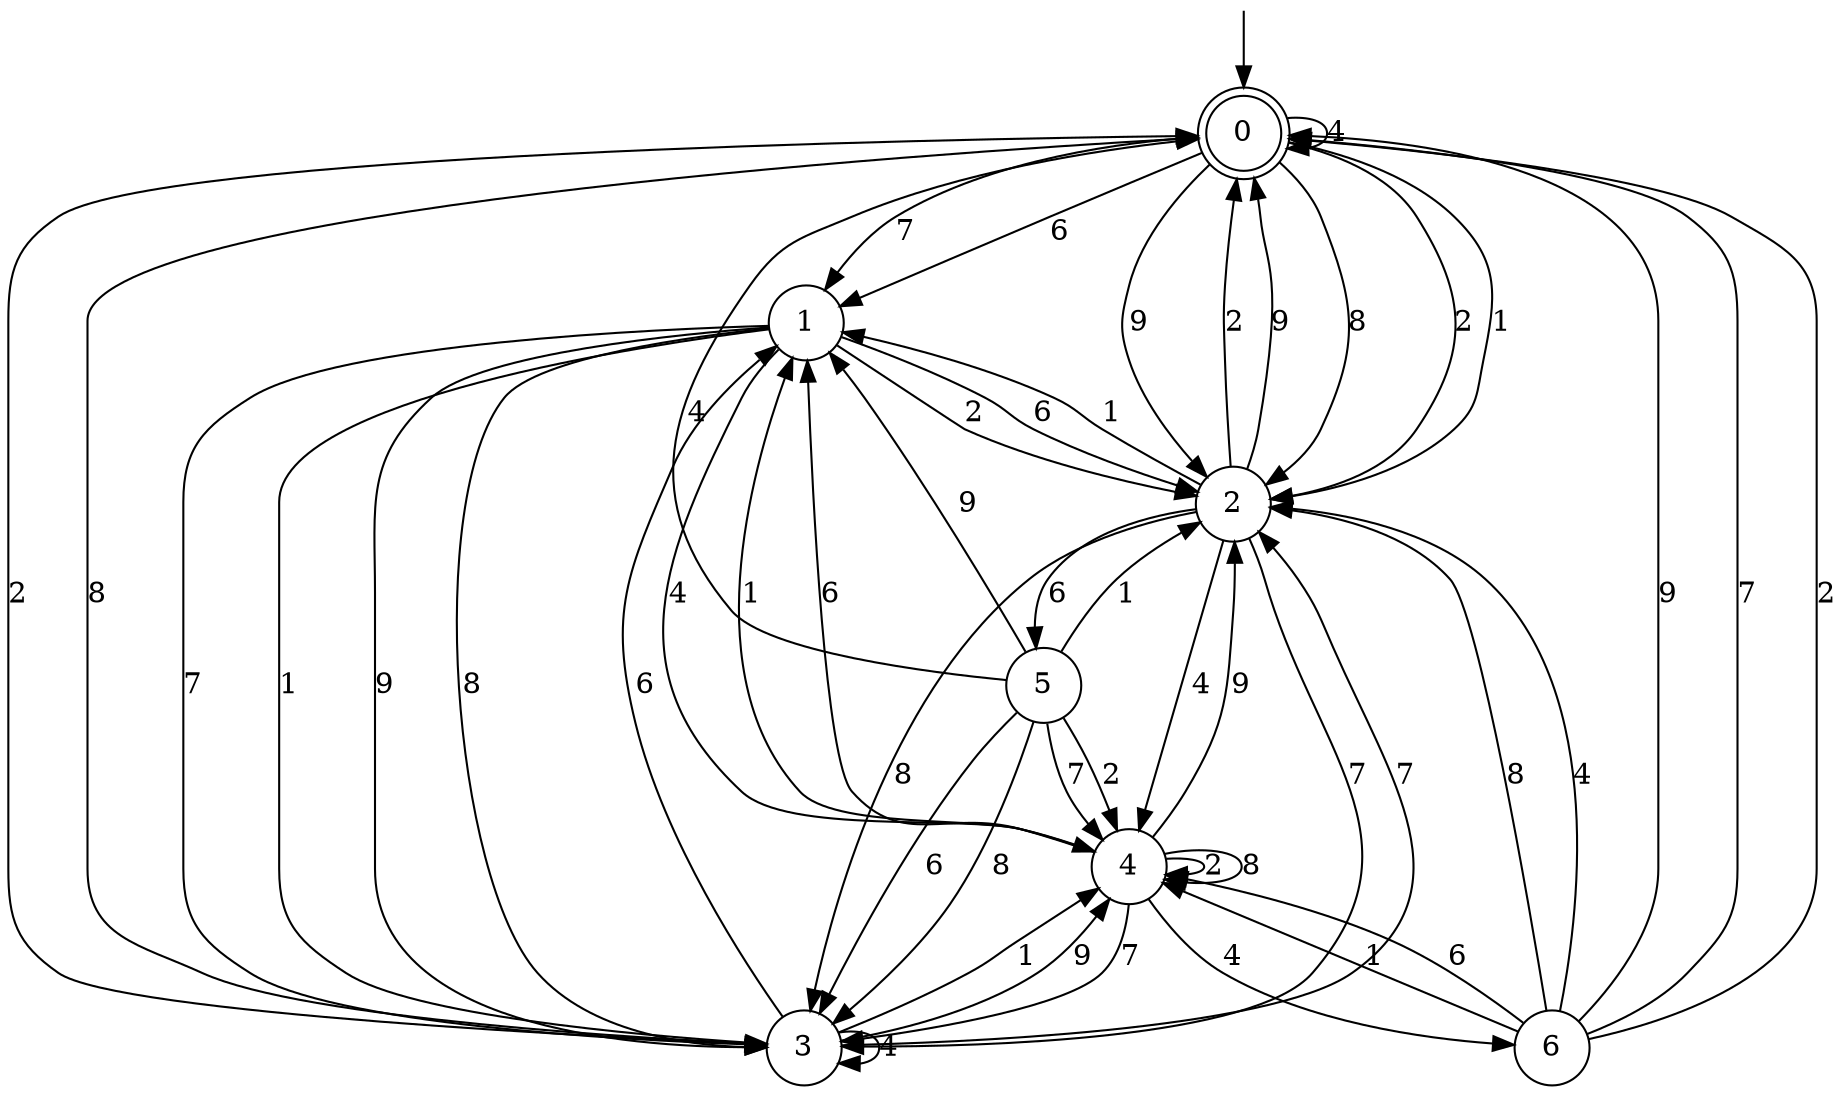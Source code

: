 digraph g {

	s0 [shape="doublecircle" label="0"];
	s1 [shape="circle" label="1"];
	s2 [shape="circle" label="2"];
	s3 [shape="circle" label="3"];
	s4 [shape="circle" label="4"];
	s5 [shape="circle" label="5"];
	s6 [shape="circle" label="6"];
	s0 -> s1 [label="7"];
	s0 -> s2 [label="2"];
	s0 -> s2 [label="1"];
	s0 -> s1 [label="6"];
	s0 -> s2 [label="9"];
	s0 -> s2 [label="8"];
	s0 -> s0 [label="4"];
	s1 -> s3 [label="7"];
	s1 -> s2 [label="2"];
	s1 -> s3 [label="1"];
	s1 -> s2 [label="6"];
	s1 -> s3 [label="9"];
	s1 -> s3 [label="8"];
	s1 -> s4 [label="4"];
	s2 -> s3 [label="7"];
	s2 -> s0 [label="2"];
	s2 -> s1 [label="1"];
	s2 -> s5 [label="6"];
	s2 -> s0 [label="9"];
	s2 -> s3 [label="8"];
	s2 -> s4 [label="4"];
	s3 -> s2 [label="7"];
	s3 -> s0 [label="2"];
	s3 -> s4 [label="1"];
	s3 -> s1 [label="6"];
	s3 -> s4 [label="9"];
	s3 -> s0 [label="8"];
	s3 -> s3 [label="4"];
	s4 -> s3 [label="7"];
	s4 -> s4 [label="2"];
	s4 -> s1 [label="1"];
	s4 -> s1 [label="6"];
	s4 -> s2 [label="9"];
	s4 -> s4 [label="8"];
	s4 -> s6 [label="4"];
	s5 -> s4 [label="7"];
	s5 -> s4 [label="2"];
	s5 -> s2 [label="1"];
	s5 -> s3 [label="6"];
	s5 -> s1 [label="9"];
	s5 -> s3 [label="8"];
	s5 -> s0 [label="4"];
	s6 -> s0 [label="7"];
	s6 -> s0 [label="2"];
	s6 -> s4 [label="1"];
	s6 -> s4 [label="6"];
	s6 -> s0 [label="9"];
	s6 -> s2 [label="8"];
	s6 -> s2 [label="4"];

__start0 [label="" shape="none" width="0" height="0"];
__start0 -> s0;

}
